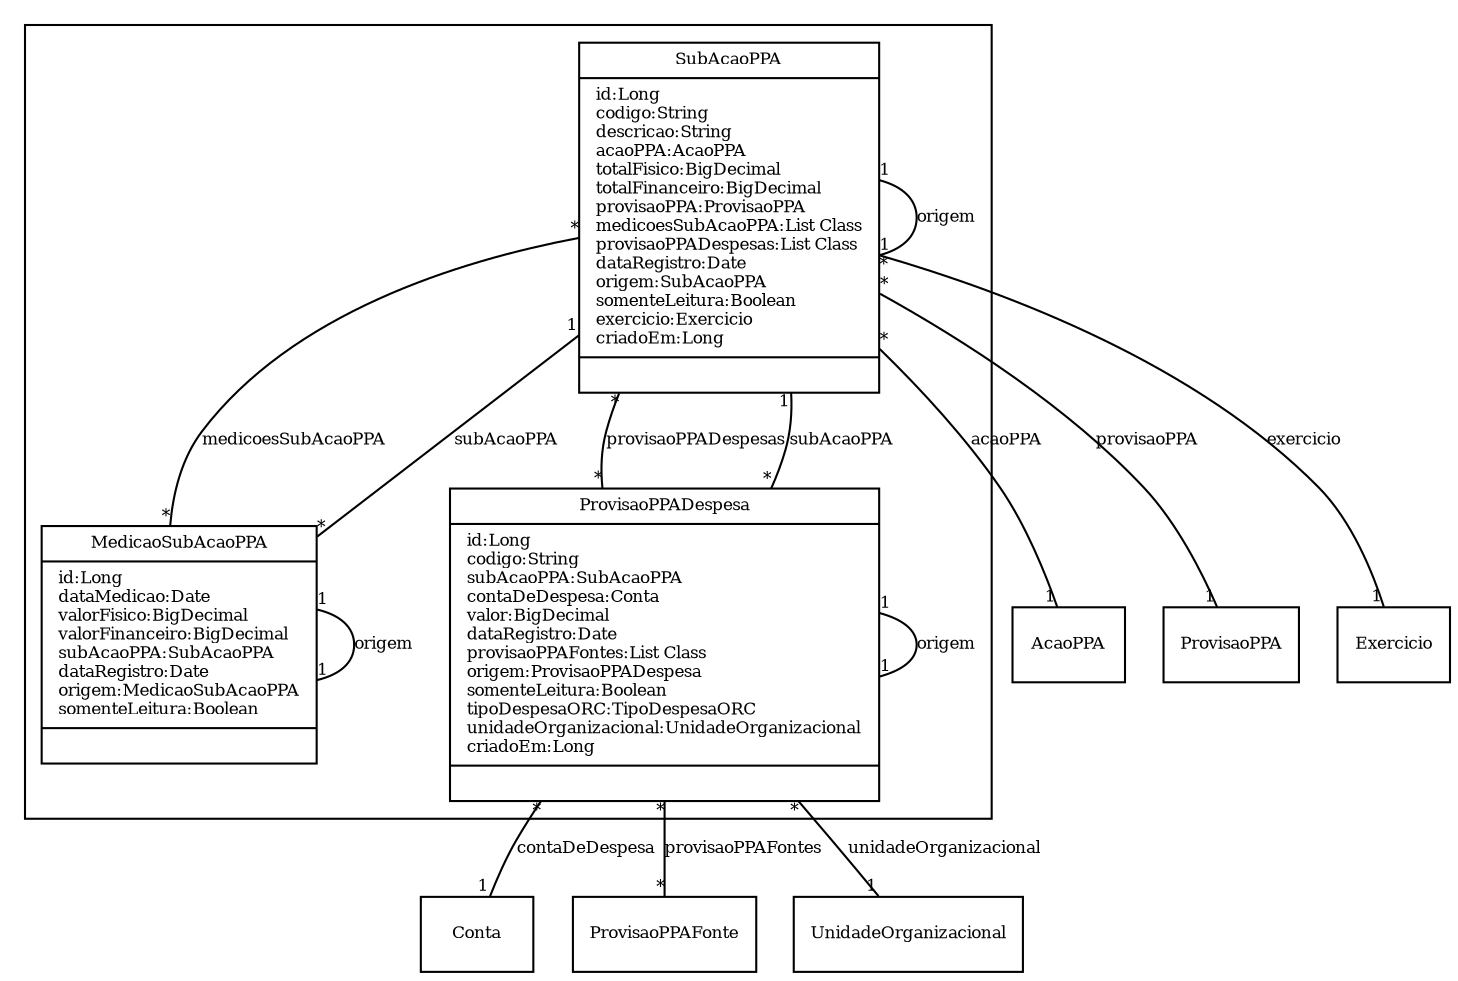 digraph G{
fontname = "Times-Roman"
fontsize = 8

node [
        fontname = "Times-Roman"
        fontsize = 8
        shape = "record"
]

edge [
        fontname = "Times-Roman"
        fontsize = 8
]

subgraph clusterFIXACAO_DA_DESPESA
{
SubAcaoPPA [label = "{SubAcaoPPA|id:Long\lcodigo:String\ldescricao:String\lacaoPPA:AcaoPPA\ltotalFisico:BigDecimal\ltotalFinanceiro:BigDecimal\lprovisaoPPA:ProvisaoPPA\lmedicoesSubAcaoPPA:List Class\lprovisaoPPADespesas:List Class\ldataRegistro:Date\lorigem:SubAcaoPPA\lsomenteLeitura:Boolean\lexercicio:Exercicio\lcriadoEm:Long\l|\l}"]
MedicaoSubAcaoPPA [label = "{MedicaoSubAcaoPPA|id:Long\ldataMedicao:Date\lvalorFisico:BigDecimal\lvalorFinanceiro:BigDecimal\lsubAcaoPPA:SubAcaoPPA\ldataRegistro:Date\lorigem:MedicaoSubAcaoPPA\lsomenteLeitura:Boolean\l|\l}"]
ProvisaoPPADespesa [label = "{ProvisaoPPADespesa|id:Long\lcodigo:String\lsubAcaoPPA:SubAcaoPPA\lcontaDeDespesa:Conta\lvalor:BigDecimal\ldataRegistro:Date\lprovisaoPPAFontes:List Class\lorigem:ProvisaoPPADespesa\lsomenteLeitura:Boolean\ltipoDespesaORC:TipoDespesaORC\lunidadeOrganizacional:UnidadeOrganizacional\lcriadoEm:Long\l|\l}"]
}
edge [arrowhead = "none" headlabel = "1" taillabel = "*"] SubAcaoPPA -> AcaoPPA [label = "acaoPPA"]
edge [arrowhead = "none" headlabel = "1" taillabel = "*"] SubAcaoPPA -> ProvisaoPPA [label = "provisaoPPA"]
edge [arrowhead = "none" headlabel = "*" taillabel = "*"] SubAcaoPPA -> MedicaoSubAcaoPPA [label = "medicoesSubAcaoPPA"]
edge [arrowhead = "none" headlabel = "*" taillabel = "*"] SubAcaoPPA -> ProvisaoPPADespesa [label = "provisaoPPADespesas"]
edge [arrowhead = "none" headlabel = "1" taillabel = "1"] SubAcaoPPA -> SubAcaoPPA [label = "origem"]
edge [arrowhead = "none" headlabel = "1" taillabel = "*"] SubAcaoPPA -> Exercicio [label = "exercicio"]
edge [arrowhead = "none" headlabel = "1" taillabel = "*"] MedicaoSubAcaoPPA -> SubAcaoPPA [label = "subAcaoPPA"]
edge [arrowhead = "none" headlabel = "1" taillabel = "1"] MedicaoSubAcaoPPA -> MedicaoSubAcaoPPA [label = "origem"]
edge [arrowhead = "none" headlabel = "1" taillabel = "*"] ProvisaoPPADespesa -> SubAcaoPPA [label = "subAcaoPPA"]
edge [arrowhead = "none" headlabel = "1" taillabel = "*"] ProvisaoPPADespesa -> Conta [label = "contaDeDespesa"]
edge [arrowhead = "none" headlabel = "*" taillabel = "*"] ProvisaoPPADespesa -> ProvisaoPPAFonte [label = "provisaoPPAFontes"]
edge [arrowhead = "none" headlabel = "1" taillabel = "1"] ProvisaoPPADespesa -> ProvisaoPPADespesa [label = "origem"]
edge [arrowhead = "none" headlabel = "1" taillabel = "*"] ProvisaoPPADespesa -> UnidadeOrganizacional [label = "unidadeOrganizacional"]
}
